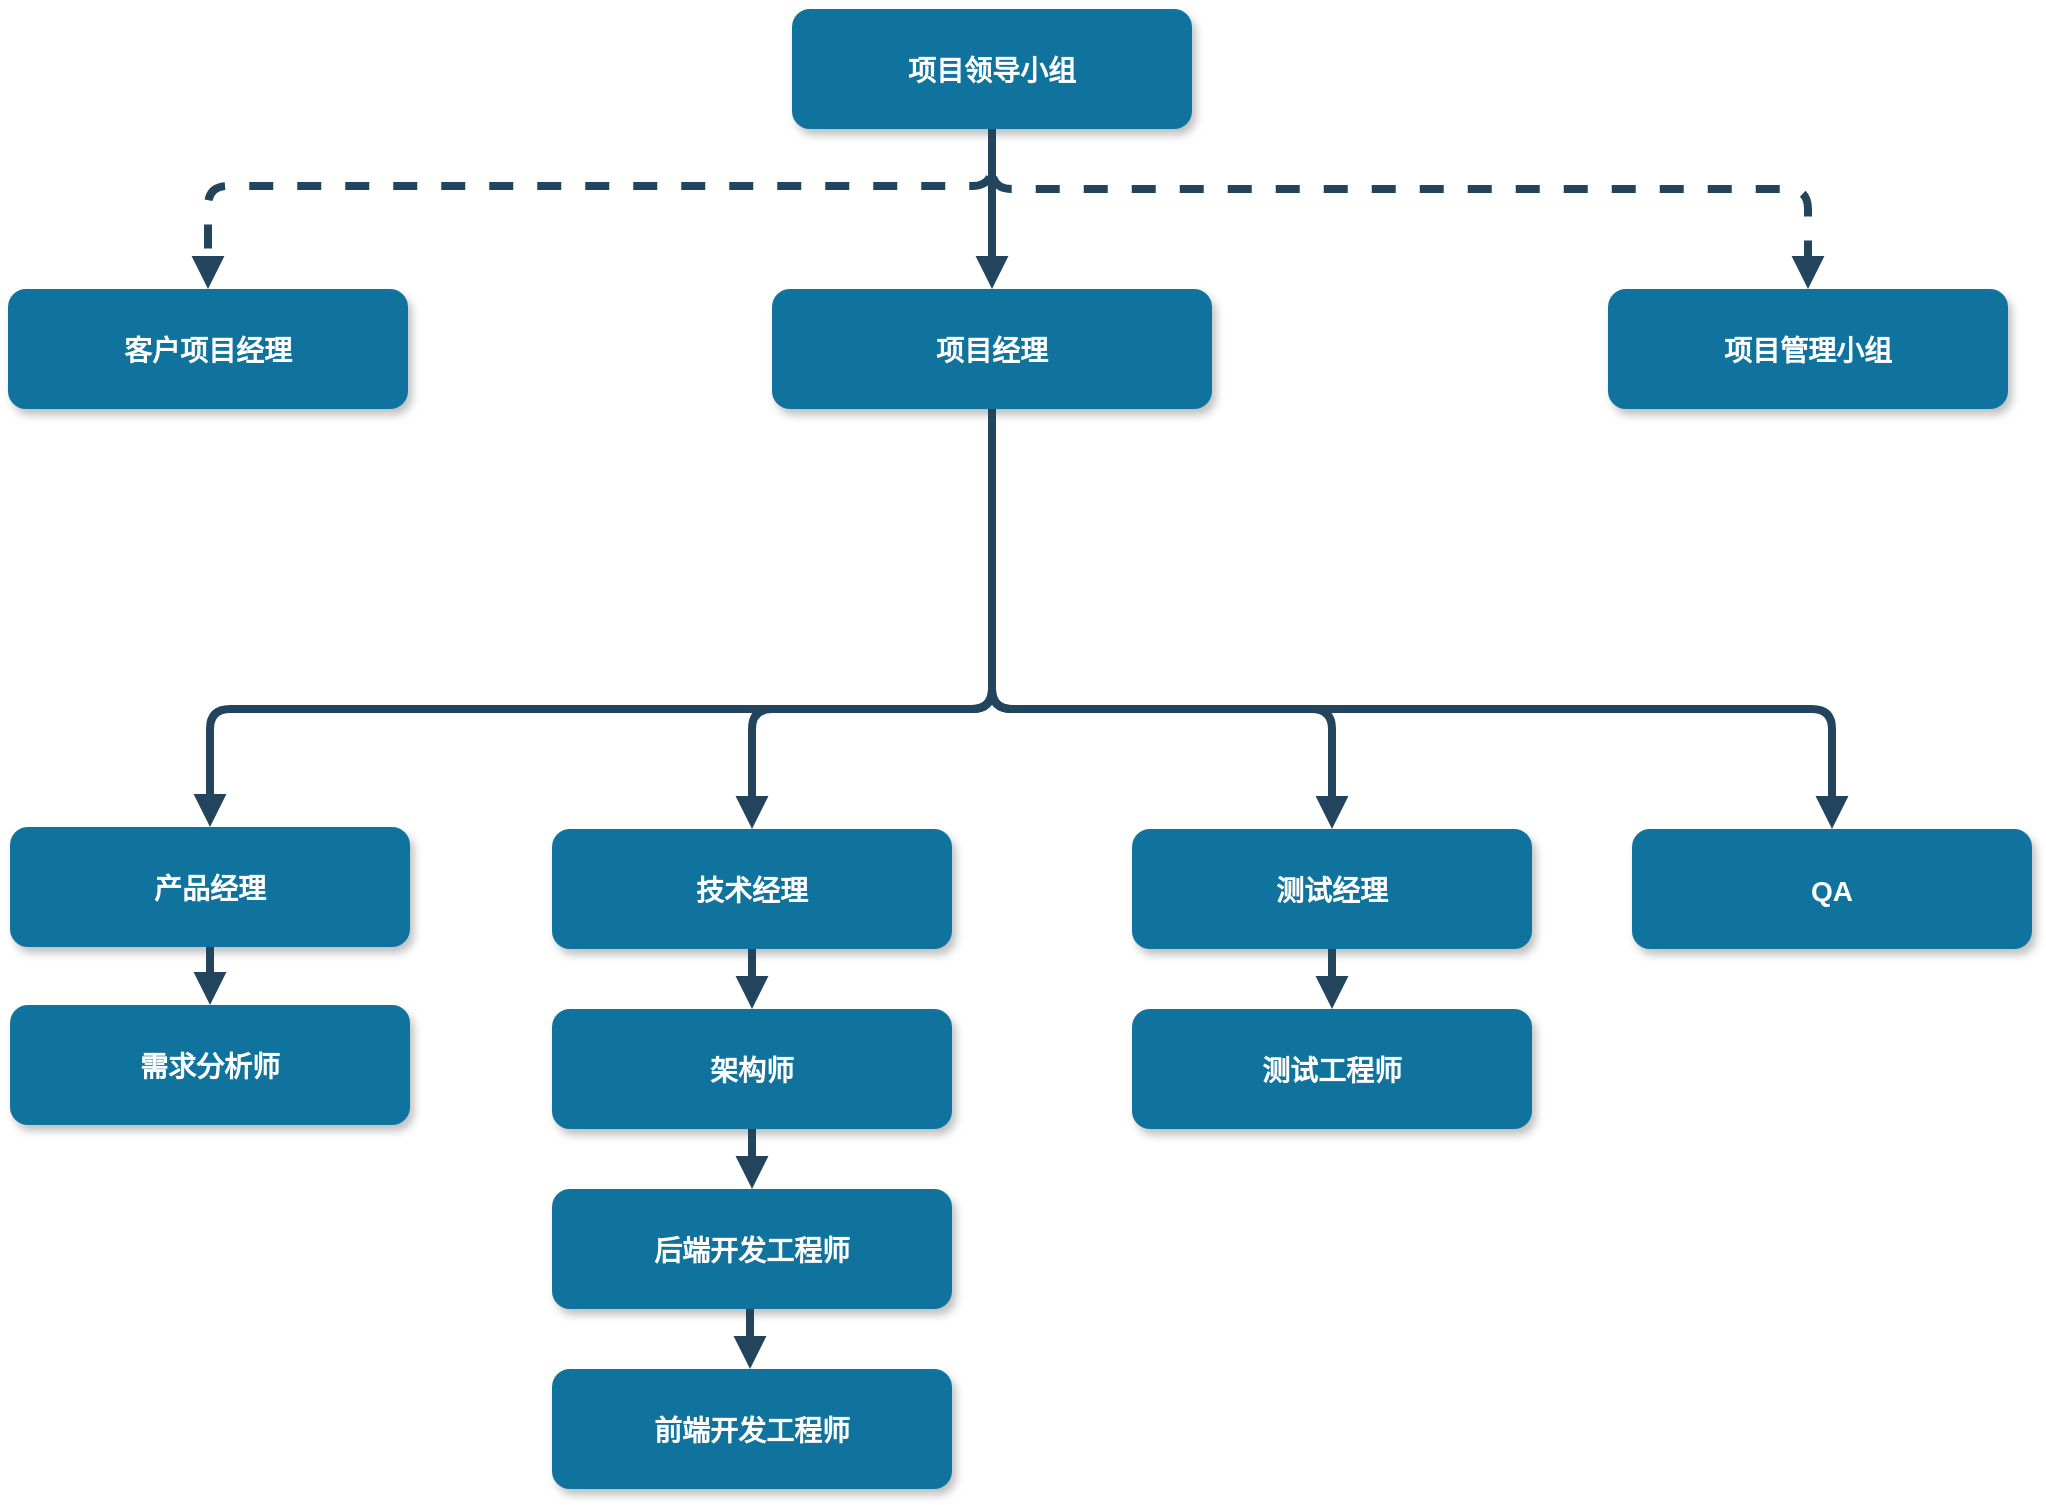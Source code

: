<mxfile version="20.4.0" type="github" pages="2">
  <diagram name="组织架构" id="97916047-d0de-89f5-080d-49f4d83e522f">
    <mxGraphModel dx="1038" dy="547" grid="1" gridSize="10" guides="1" tooltips="1" connect="1" arrows="1" fold="1" page="1" pageScale="1.5" pageWidth="1169" pageHeight="827" background="none" math="0" shadow="0">
      <root>
        <mxCell id="0" />
        <mxCell id="1" parent="0" />
        <mxCell id="2" value="项目领导小组" style="rounded=1;fillColor=#10739E;strokeColor=none;shadow=1;gradientColor=none;fontStyle=1;fontColor=#FFFFFF;fontSize=14;" parent="1" vertex="1">
          <mxGeometry x="672" y="205.5" width="200" height="60" as="geometry" />
        </mxCell>
        <mxCell id="3" value="项目经理" style="rounded=1;fillColor=#10739E;strokeColor=none;shadow=1;gradientColor=none;fontStyle=1;fontColor=#FFFFFF;fontSize=14;" parent="1" vertex="1">
          <mxGeometry x="662" y="345.5" width="220" height="60" as="geometry" />
        </mxCell>
        <mxCell id="7" value="项目管理小组" style="rounded=1;fillColor=#10739E;strokeColor=none;shadow=1;gradientColor=none;fontStyle=1;fontColor=#FFFFFF;fontSize=14;" parent="1" vertex="1">
          <mxGeometry x="1080" y="345.5" width="200" height="60" as="geometry" />
        </mxCell>
        <mxCell id="8" value="产品经理" style="rounded=1;fillColor=#10739E;strokeColor=none;shadow=1;gradientColor=none;fontStyle=1;fontColor=#FFFFFF;fontSize=14;" parent="1" vertex="1">
          <mxGeometry x="281" y="614.5" width="200" height="60" as="geometry" />
        </mxCell>
        <mxCell id="9" value="需求分析师" style="rounded=1;fillColor=#10739E;strokeColor=none;shadow=1;gradientColor=none;fontStyle=1;fontColor=#FFFFFF;fontSize=14;" parent="1" vertex="1">
          <mxGeometry x="281" y="703.5" width="200" height="60" as="geometry" />
        </mxCell>
        <mxCell id="13" value="技术经理" style="rounded=1;fillColor=#10739E;strokeColor=none;shadow=1;gradientColor=none;fontStyle=1;fontColor=#FFFFFF;fontSize=14;" parent="1" vertex="1">
          <mxGeometry x="552" y="615.5" width="200" height="60" as="geometry" />
        </mxCell>
        <mxCell id="14" value="架构师" style="rounded=1;fillColor=#10739E;strokeColor=none;shadow=1;gradientColor=none;fontStyle=1;fontColor=#FFFFFF;fontSize=14;" parent="1" vertex="1">
          <mxGeometry x="552" y="705.5" width="200" height="60" as="geometry" />
        </mxCell>
        <mxCell id="15" value="后端开发工程师" style="rounded=1;fillColor=#10739E;strokeColor=none;shadow=1;gradientColor=none;fontStyle=1;fontColor=#FFFFFF;fontSize=14;" parent="1" vertex="1">
          <mxGeometry x="552" y="795.5" width="200" height="60" as="geometry" />
        </mxCell>
        <mxCell id="18" value="测试经理" style="rounded=1;fillColor=#10739E;strokeColor=none;shadow=1;gradientColor=none;fontStyle=1;fontColor=#FFFFFF;fontSize=14;" parent="1" vertex="1">
          <mxGeometry x="842" y="615.5" width="200" height="60" as="geometry" />
        </mxCell>
        <mxCell id="19" value="测试工程师" style="rounded=1;fillColor=#10739E;strokeColor=none;shadow=1;gradientColor=none;fontStyle=1;fontColor=#FFFFFF;fontSize=14;" parent="1" vertex="1">
          <mxGeometry x="842" y="705.5" width="200" height="60" as="geometry" />
        </mxCell>
        <mxCell id="23" value="QA" style="rounded=1;fillColor=#10739E;strokeColor=none;shadow=1;gradientColor=none;fontStyle=1;fontColor=#FFFFFF;fontSize=14;" parent="1" vertex="1">
          <mxGeometry x="1092" y="615.5" width="200" height="60" as="geometry" />
        </mxCell>
        <mxCell id="29" value="" style="edgeStyle=elbowEdgeStyle;elbow=vertical;strokeWidth=4;endArrow=block;endFill=1;fontStyle=1;strokeColor=#23445D;" parent="1" source="2" target="3" edge="1">
          <mxGeometry x="22" y="165.5" width="100" height="100" as="geometry">
            <mxPoint x="22" y="265.5" as="sourcePoint" />
            <mxPoint x="122" y="165.5" as="targetPoint" />
          </mxGeometry>
        </mxCell>
        <mxCell id="33" value="" style="edgeStyle=elbowEdgeStyle;elbow=vertical;strokeWidth=4;endArrow=block;endFill=1;fontStyle=1;dashed=1;strokeColor=#23445D;" parent="1" source="2" target="7" edge="1">
          <mxGeometry x="22" y="165.5" width="100" height="100" as="geometry">
            <mxPoint x="22" y="265.5" as="sourcePoint" />
            <mxPoint x="122" y="165.5" as="targetPoint" />
            <Array as="points">
              <mxPoint x="1062" y="295.5" />
            </Array>
          </mxGeometry>
        </mxCell>
        <mxCell id="34" value="" style="edgeStyle=elbowEdgeStyle;elbow=vertical;strokeWidth=4;endArrow=block;endFill=1;fontStyle=1;strokeColor=#23445D;" parent="1" source="3" target="8" edge="1">
          <mxGeometry x="22" y="165.5" width="100" height="100" as="geometry">
            <mxPoint x="22" y="265.5" as="sourcePoint" />
            <mxPoint x="122" y="165.5" as="targetPoint" />
            <Array as="points">
              <mxPoint x="552" y="555.5" />
            </Array>
          </mxGeometry>
        </mxCell>
        <mxCell id="37" value="" style="edgeStyle=elbowEdgeStyle;elbow=vertical;strokeWidth=4;endArrow=block;endFill=1;fontStyle=1;strokeColor=#23445D;" parent="1" source="3" target="23" edge="1">
          <mxGeometry x="22" y="165.5" width="100" height="100" as="geometry">
            <mxPoint x="22" y="265.5" as="sourcePoint" />
            <mxPoint x="122" y="165.5" as="targetPoint" />
            <Array as="points">
              <mxPoint x="972" y="555.5" />
            </Array>
          </mxGeometry>
        </mxCell>
        <mxCell id="38" value="" style="edgeStyle=elbowEdgeStyle;elbow=vertical;strokeWidth=4;endArrow=block;endFill=1;fontStyle=1;strokeColor=#23445D;" parent="1" source="8" target="9" edge="1">
          <mxGeometry x="62" y="165.5" width="100" height="100" as="geometry">
            <mxPoint x="62" y="265.5" as="sourcePoint" />
            <mxPoint x="162" y="165.5" as="targetPoint" />
          </mxGeometry>
        </mxCell>
        <mxCell id="42" value="" style="edgeStyle=elbowEdgeStyle;elbow=vertical;strokeWidth=4;endArrow=block;endFill=1;fontStyle=1;strokeColor=#23445D;" parent="1" source="13" target="14" edge="1">
          <mxGeometry x="62" y="165.5" width="100" height="100" as="geometry">
            <mxPoint x="62" y="265.5" as="sourcePoint" />
            <mxPoint x="162" y="165.5" as="targetPoint" />
          </mxGeometry>
        </mxCell>
        <mxCell id="43" value="" style="edgeStyle=elbowEdgeStyle;elbow=vertical;strokeWidth=4;endArrow=block;endFill=1;fontStyle=1;strokeColor=#23445D;" parent="1" source="14" target="15" edge="1">
          <mxGeometry x="62" y="175.5" width="100" height="100" as="geometry">
            <mxPoint x="62" y="275.5" as="sourcePoint" />
            <mxPoint x="162" y="175.5" as="targetPoint" />
          </mxGeometry>
        </mxCell>
        <mxCell id="46" value="" style="edgeStyle=elbowEdgeStyle;elbow=vertical;strokeWidth=4;endArrow=block;endFill=1;fontStyle=1;strokeColor=#23445D;" parent="1" source="18" target="19" edge="1">
          <mxGeometry x="72" y="165.5" width="100" height="100" as="geometry">
            <mxPoint x="72" y="265.5" as="sourcePoint" />
            <mxPoint x="172" y="165.5" as="targetPoint" />
          </mxGeometry>
        </mxCell>
        <mxCell id="54" value="" style="edgeStyle=elbowEdgeStyle;elbow=vertical;strokeWidth=4;endArrow=block;endFill=1;fontStyle=1;strokeColor=#23445D;" parent="1" source="3" target="13" edge="1">
          <mxGeometry x="22" y="165.5" width="100" height="100" as="geometry">
            <mxPoint x="22" y="265.5" as="sourcePoint" />
            <mxPoint x="122" y="165.5" as="targetPoint" />
            <Array as="points">
              <mxPoint x="652" y="555.5" />
            </Array>
          </mxGeometry>
        </mxCell>
        <mxCell id="55" value="" style="edgeStyle=elbowEdgeStyle;elbow=vertical;strokeWidth=4;endArrow=block;endFill=1;fontStyle=1;strokeColor=#23445D;" parent="1" source="3" target="18" edge="1">
          <mxGeometry x="22" y="165.5" width="100" height="100" as="geometry">
            <mxPoint x="22" y="265.5" as="sourcePoint" />
            <mxPoint x="122" y="165.5" as="targetPoint" />
            <Array as="points">
              <mxPoint x="942" y="555.5" />
            </Array>
          </mxGeometry>
        </mxCell>
        <mxCell id="2ZdTbuTW2iWV9-Ta_4-5-55" value="前端开发工程师" style="rounded=1;fillColor=#10739E;strokeColor=none;shadow=1;gradientColor=none;fontStyle=1;fontColor=#FFFFFF;fontSize=14;" parent="1" vertex="1">
          <mxGeometry x="552" y="885.5" width="200" height="60" as="geometry" />
        </mxCell>
        <mxCell id="2ZdTbuTW2iWV9-Ta_4-5-58" value="" style="edgeStyle=elbowEdgeStyle;elbow=vertical;strokeWidth=4;endArrow=block;endFill=1;fontStyle=1;strokeColor=#23445D;" parent="1" edge="1">
          <mxGeometry x="61" y="265.5" width="100" height="100" as="geometry">
            <mxPoint x="651" y="855.5" as="sourcePoint" />
            <mxPoint x="651" y="885.5" as="targetPoint" />
          </mxGeometry>
        </mxCell>
        <mxCell id="2ZdTbuTW2iWV9-Ta_4-5-59" value="" style="edgeStyle=elbowEdgeStyle;elbow=vertical;strokeWidth=4;endArrow=block;endFill=1;fontStyle=1;dashed=1;strokeColor=#23445D;entryX=0.5;entryY=0;entryDx=0;entryDy=0;exitX=0.5;exitY=1;exitDx=0;exitDy=0;" parent="1" source="2" target="2ZdTbuTW2iWV9-Ta_4-5-60" edge="1">
          <mxGeometry x="-450" y="204" width="100" height="100" as="geometry">
            <mxPoint x="770" y="294" as="sourcePoint" />
            <mxPoint x="420" y="340" as="targetPoint" />
            <Array as="points">
              <mxPoint x="530" y="294" />
            </Array>
          </mxGeometry>
        </mxCell>
        <mxCell id="2ZdTbuTW2iWV9-Ta_4-5-60" value="客户项目经理" style="rounded=1;fillColor=#10739E;strokeColor=none;shadow=1;gradientColor=none;fontStyle=1;fontColor=#FFFFFF;fontSize=14;" parent="1" vertex="1">
          <mxGeometry x="280" y="345.5" width="200" height="60" as="geometry" />
        </mxCell>
      </root>
    </mxGraphModel>
  </diagram>
  <diagram name="项目组成员" id="5OrGie-fMNYxFhnlQmPq">
    <mxGraphModel dx="1038" dy="547" grid="1" gridSize="10" guides="1" tooltips="1" connect="1" arrows="1" fold="1" page="1" pageScale="1.5" pageWidth="1169" pageHeight="827" background="none" math="0" shadow="0">
      <root>
        <mxCell id="-Otp7HsSo6Mg-eEIJlSa-0" />
        <mxCell id="-Otp7HsSo6Mg-eEIJlSa-1" parent="-Otp7HsSo6Mg-eEIJlSa-0" />
        <mxCell id="-Otp7HsSo6Mg-eEIJlSa-2" value="项目领导小组&#xa;曾锐总、雷晶泉" style="rounded=1;fillColor=#10739E;strokeColor=none;shadow=1;gradientColor=none;fontStyle=1;fontColor=#FFFFFF;fontSize=14;" parent="-Otp7HsSo6Mg-eEIJlSa-1" vertex="1">
          <mxGeometry x="672" y="180" width="200" height="85.5" as="geometry" />
        </mxCell>
        <mxCell id="-Otp7HsSo6Mg-eEIJlSa-3" value="项目经理&#xa;张伟" style="rounded=1;fillColor=#10739E;strokeColor=none;shadow=1;gradientColor=none;fontStyle=1;fontColor=#FFFFFF;fontSize=14;" parent="-Otp7HsSo6Mg-eEIJlSa-1" vertex="1">
          <mxGeometry x="662" y="345.5" width="220" height="60" as="geometry" />
        </mxCell>
        <mxCell id="-Otp7HsSo6Mg-eEIJlSa-4" value="项目管理小组&#xa;孙老师、冯慧、赵小川、&#xa;周彪、刘佳" style="rounded=1;fillColor=#10739E;strokeColor=none;shadow=1;gradientColor=none;fontStyle=1;fontColor=#FFFFFF;fontSize=14;" parent="-Otp7HsSo6Mg-eEIJlSa-1" vertex="1">
          <mxGeometry x="1080" y="345.5" width="200" height="74.5" as="geometry" />
        </mxCell>
        <mxCell id="-Otp7HsSo6Mg-eEIJlSa-5" value="产品经理&#xa;蔡韵" style="rounded=1;fillColor=#10739E;strokeColor=none;shadow=1;gradientColor=none;fontStyle=1;fontColor=#FFFFFF;fontSize=14;" parent="-Otp7HsSo6Mg-eEIJlSa-1" vertex="1">
          <mxGeometry x="281" y="614.5" width="200" height="60" as="geometry" />
        </mxCell>
        <mxCell id="-Otp7HsSo6Mg-eEIJlSa-6" value="需求分析师" style="rounded=1;fillColor=#10739E;strokeColor=none;shadow=1;gradientColor=none;fontStyle=1;fontColor=#FFFFFF;fontSize=14;" parent="-Otp7HsSo6Mg-eEIJlSa-1" vertex="1">
          <mxGeometry x="281" y="703.5" width="200" height="60" as="geometry" />
        </mxCell>
        <mxCell id="-Otp7HsSo6Mg-eEIJlSa-7" value="技术经理" style="rounded=1;fillColor=#10739E;strokeColor=none;shadow=1;gradientColor=none;fontStyle=1;fontColor=#FFFFFF;fontSize=14;" parent="-Otp7HsSo6Mg-eEIJlSa-1" vertex="1">
          <mxGeometry x="552" y="615.5" width="200" height="60" as="geometry" />
        </mxCell>
        <mxCell id="-Otp7HsSo6Mg-eEIJlSa-8" value="架构师" style="rounded=1;fillColor=#10739E;strokeColor=none;shadow=1;gradientColor=none;fontStyle=1;fontColor=#FFFFFF;fontSize=14;" parent="-Otp7HsSo6Mg-eEIJlSa-1" vertex="1">
          <mxGeometry x="552" y="705.5" width="200" height="60" as="geometry" />
        </mxCell>
        <mxCell id="-Otp7HsSo6Mg-eEIJlSa-9" value="后端开发工程师&#xa;谭晋、文成栋" style="rounded=1;fillColor=#10739E;strokeColor=none;shadow=1;gradientColor=none;fontStyle=1;fontColor=#FFFFFF;fontSize=14;" parent="-Otp7HsSo6Mg-eEIJlSa-1" vertex="1">
          <mxGeometry x="552" y="795.5" width="200" height="60" as="geometry" />
        </mxCell>
        <mxCell id="-Otp7HsSo6Mg-eEIJlSa-10" value="测试经理&#xa;谢珍" style="rounded=1;fillColor=#10739E;strokeColor=none;shadow=1;gradientColor=none;fontStyle=1;fontColor=#FFFFFF;fontSize=14;" parent="-Otp7HsSo6Mg-eEIJlSa-1" vertex="1">
          <mxGeometry x="842" y="615.5" width="200" height="60" as="geometry" />
        </mxCell>
        <mxCell id="-Otp7HsSo6Mg-eEIJlSa-11" value="测试工程师&#xa;李马烈" style="rounded=1;fillColor=#10739E;strokeColor=none;shadow=1;gradientColor=none;fontStyle=1;fontColor=#FFFFFF;fontSize=14;" parent="-Otp7HsSo6Mg-eEIJlSa-1" vertex="1">
          <mxGeometry x="842" y="705.5" width="200" height="60" as="geometry" />
        </mxCell>
        <mxCell id="-Otp7HsSo6Mg-eEIJlSa-12" value="QA&#xa;龙琴" style="rounded=1;fillColor=#10739E;strokeColor=none;shadow=1;gradientColor=none;fontStyle=1;fontColor=#FFFFFF;fontSize=14;" parent="-Otp7HsSo6Mg-eEIJlSa-1" vertex="1">
          <mxGeometry x="1092" y="615.5" width="200" height="60" as="geometry" />
        </mxCell>
        <mxCell id="-Otp7HsSo6Mg-eEIJlSa-13" value="" style="edgeStyle=elbowEdgeStyle;elbow=vertical;strokeWidth=4;endArrow=block;endFill=1;fontStyle=1;strokeColor=#23445D;" parent="-Otp7HsSo6Mg-eEIJlSa-1" source="-Otp7HsSo6Mg-eEIJlSa-2" target="-Otp7HsSo6Mg-eEIJlSa-3" edge="1">
          <mxGeometry x="22" y="165.5" width="100" height="100" as="geometry">
            <mxPoint x="22" y="265.5" as="sourcePoint" />
            <mxPoint x="122" y="165.5" as="targetPoint" />
          </mxGeometry>
        </mxCell>
        <mxCell id="-Otp7HsSo6Mg-eEIJlSa-14" value="" style="edgeStyle=elbowEdgeStyle;elbow=vertical;strokeWidth=4;endArrow=block;endFill=1;fontStyle=1;dashed=1;strokeColor=#23445D;" parent="-Otp7HsSo6Mg-eEIJlSa-1" source="-Otp7HsSo6Mg-eEIJlSa-2" target="-Otp7HsSo6Mg-eEIJlSa-4" edge="1">
          <mxGeometry x="22" y="165.5" width="100" height="100" as="geometry">
            <mxPoint x="22" y="265.5" as="sourcePoint" />
            <mxPoint x="122" y="165.5" as="targetPoint" />
            <Array as="points">
              <mxPoint x="1062" y="295.5" />
            </Array>
          </mxGeometry>
        </mxCell>
        <mxCell id="-Otp7HsSo6Mg-eEIJlSa-15" value="" style="edgeStyle=elbowEdgeStyle;elbow=vertical;strokeWidth=4;endArrow=block;endFill=1;fontStyle=1;strokeColor=#23445D;" parent="-Otp7HsSo6Mg-eEIJlSa-1" source="-Otp7HsSo6Mg-eEIJlSa-3" target="-Otp7HsSo6Mg-eEIJlSa-5" edge="1">
          <mxGeometry x="22" y="165.5" width="100" height="100" as="geometry">
            <mxPoint x="22" y="265.5" as="sourcePoint" />
            <mxPoint x="122" y="165.5" as="targetPoint" />
            <Array as="points">
              <mxPoint x="552" y="555.5" />
            </Array>
          </mxGeometry>
        </mxCell>
        <mxCell id="-Otp7HsSo6Mg-eEIJlSa-16" value="" style="edgeStyle=elbowEdgeStyle;elbow=vertical;strokeWidth=4;endArrow=block;endFill=1;fontStyle=1;strokeColor=#23445D;" parent="-Otp7HsSo6Mg-eEIJlSa-1" source="-Otp7HsSo6Mg-eEIJlSa-3" target="-Otp7HsSo6Mg-eEIJlSa-12" edge="1">
          <mxGeometry x="22" y="165.5" width="100" height="100" as="geometry">
            <mxPoint x="22" y="265.5" as="sourcePoint" />
            <mxPoint x="122" y="165.5" as="targetPoint" />
            <Array as="points">
              <mxPoint x="972" y="555.5" />
            </Array>
          </mxGeometry>
        </mxCell>
        <mxCell id="-Otp7HsSo6Mg-eEIJlSa-17" value="" style="edgeStyle=elbowEdgeStyle;elbow=vertical;strokeWidth=4;endArrow=block;endFill=1;fontStyle=1;strokeColor=#23445D;" parent="-Otp7HsSo6Mg-eEIJlSa-1" source="-Otp7HsSo6Mg-eEIJlSa-5" target="-Otp7HsSo6Mg-eEIJlSa-6" edge="1">
          <mxGeometry x="62" y="165.5" width="100" height="100" as="geometry">
            <mxPoint x="62" y="265.5" as="sourcePoint" />
            <mxPoint x="162" y="165.5" as="targetPoint" />
          </mxGeometry>
        </mxCell>
        <mxCell id="-Otp7HsSo6Mg-eEIJlSa-18" value="" style="edgeStyle=elbowEdgeStyle;elbow=vertical;strokeWidth=4;endArrow=block;endFill=1;fontStyle=1;strokeColor=#23445D;" parent="-Otp7HsSo6Mg-eEIJlSa-1" source="-Otp7HsSo6Mg-eEIJlSa-7" target="-Otp7HsSo6Mg-eEIJlSa-8" edge="1">
          <mxGeometry x="62" y="165.5" width="100" height="100" as="geometry">
            <mxPoint x="62" y="265.5" as="sourcePoint" />
            <mxPoint x="162" y="165.5" as="targetPoint" />
          </mxGeometry>
        </mxCell>
        <mxCell id="-Otp7HsSo6Mg-eEIJlSa-19" value="" style="edgeStyle=elbowEdgeStyle;elbow=vertical;strokeWidth=4;endArrow=block;endFill=1;fontStyle=1;strokeColor=#23445D;" parent="-Otp7HsSo6Mg-eEIJlSa-1" source="-Otp7HsSo6Mg-eEIJlSa-8" target="-Otp7HsSo6Mg-eEIJlSa-9" edge="1">
          <mxGeometry x="62" y="175.5" width="100" height="100" as="geometry">
            <mxPoint x="62" y="275.5" as="sourcePoint" />
            <mxPoint x="162" y="175.5" as="targetPoint" />
          </mxGeometry>
        </mxCell>
        <mxCell id="-Otp7HsSo6Mg-eEIJlSa-20" value="" style="edgeStyle=elbowEdgeStyle;elbow=vertical;strokeWidth=4;endArrow=block;endFill=1;fontStyle=1;strokeColor=#23445D;" parent="-Otp7HsSo6Mg-eEIJlSa-1" source="-Otp7HsSo6Mg-eEIJlSa-10" target="-Otp7HsSo6Mg-eEIJlSa-11" edge="1">
          <mxGeometry x="72" y="165.5" width="100" height="100" as="geometry">
            <mxPoint x="72" y="265.5" as="sourcePoint" />
            <mxPoint x="172" y="165.5" as="targetPoint" />
          </mxGeometry>
        </mxCell>
        <mxCell id="-Otp7HsSo6Mg-eEIJlSa-23" value="" style="edgeStyle=elbowEdgeStyle;elbow=vertical;strokeWidth=4;endArrow=block;endFill=1;fontStyle=1;strokeColor=#23445D;" parent="-Otp7HsSo6Mg-eEIJlSa-1" source="-Otp7HsSo6Mg-eEIJlSa-3" target="-Otp7HsSo6Mg-eEIJlSa-7" edge="1">
          <mxGeometry x="22" y="165.5" width="100" height="100" as="geometry">
            <mxPoint x="22" y="265.5" as="sourcePoint" />
            <mxPoint x="122" y="165.5" as="targetPoint" />
            <Array as="points">
              <mxPoint x="652" y="555.5" />
            </Array>
          </mxGeometry>
        </mxCell>
        <mxCell id="-Otp7HsSo6Mg-eEIJlSa-24" value="" style="edgeStyle=elbowEdgeStyle;elbow=vertical;strokeWidth=4;endArrow=block;endFill=1;fontStyle=1;strokeColor=#23445D;" parent="-Otp7HsSo6Mg-eEIJlSa-1" source="-Otp7HsSo6Mg-eEIJlSa-3" target="-Otp7HsSo6Mg-eEIJlSa-10" edge="1">
          <mxGeometry x="22" y="165.5" width="100" height="100" as="geometry">
            <mxPoint x="22" y="265.5" as="sourcePoint" />
            <mxPoint x="122" y="165.5" as="targetPoint" />
            <Array as="points">
              <mxPoint x="942" y="555.5" />
            </Array>
          </mxGeometry>
        </mxCell>
        <mxCell id="-Otp7HsSo6Mg-eEIJlSa-25" value="前端开发工程师&#xa;谭智伟、刘谜" style="rounded=1;fillColor=#10739E;strokeColor=none;shadow=1;gradientColor=none;fontStyle=1;fontColor=#FFFFFF;fontSize=14;" parent="-Otp7HsSo6Mg-eEIJlSa-1" vertex="1">
          <mxGeometry x="552" y="885.5" width="200" height="60" as="geometry" />
        </mxCell>
        <mxCell id="-Otp7HsSo6Mg-eEIJlSa-26" value="" style="edgeStyle=elbowEdgeStyle;elbow=vertical;strokeWidth=4;endArrow=block;endFill=1;fontStyle=1;strokeColor=#23445D;" parent="-Otp7HsSo6Mg-eEIJlSa-1" edge="1">
          <mxGeometry x="61" y="265.5" width="100" height="100" as="geometry">
            <mxPoint x="651" y="855.5" as="sourcePoint" />
            <mxPoint x="651" y="885.5" as="targetPoint" />
          </mxGeometry>
        </mxCell>
        <mxCell id="-Otp7HsSo6Mg-eEIJlSa-27" value="" style="edgeStyle=elbowEdgeStyle;elbow=vertical;strokeWidth=4;endArrow=block;endFill=1;fontStyle=1;dashed=1;strokeColor=#23445D;entryX=0.5;entryY=0;entryDx=0;entryDy=0;exitX=0.5;exitY=1;exitDx=0;exitDy=0;" parent="-Otp7HsSo6Mg-eEIJlSa-1" source="-Otp7HsSo6Mg-eEIJlSa-2" target="-Otp7HsSo6Mg-eEIJlSa-28" edge="1">
          <mxGeometry x="-450" y="204" width="100" height="100" as="geometry">
            <mxPoint x="770" y="294" as="sourcePoint" />
            <mxPoint x="420" y="340" as="targetPoint" />
            <Array as="points">
              <mxPoint x="530" y="294" />
            </Array>
          </mxGeometry>
        </mxCell>
        <mxCell id="-Otp7HsSo6Mg-eEIJlSa-28" value="客户项目经理&#xa;各项目经理" style="rounded=1;fillColor=#10739E;strokeColor=none;shadow=1;gradientColor=none;fontStyle=1;fontColor=#FFFFFF;fontSize=14;" parent="-Otp7HsSo6Mg-eEIJlSa-1" vertex="1">
          <mxGeometry x="280" y="345.5" width="200" height="60" as="geometry" />
        </mxCell>
      </root>
    </mxGraphModel>
  </diagram>
</mxfile>
